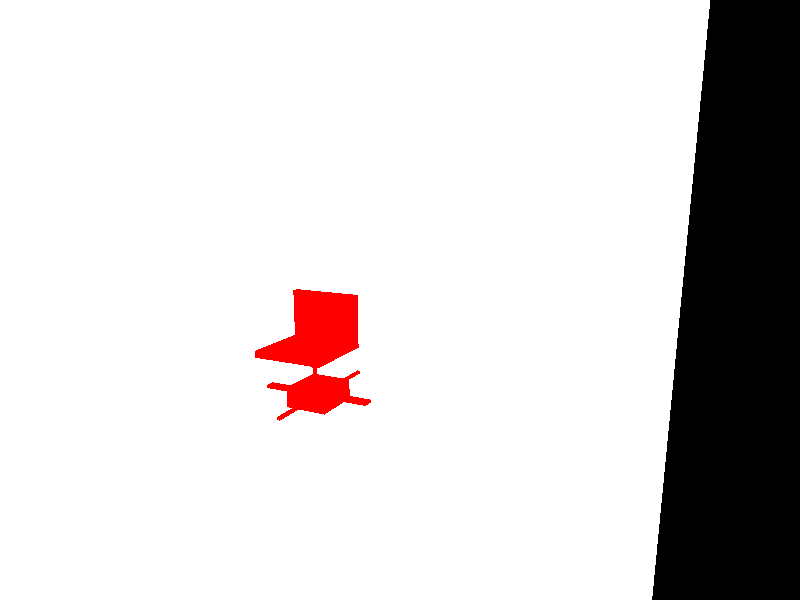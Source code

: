 #declare RoomWidth = 932;
#declare RoomLength = 1016;
#declare RoomHeight = 435;
#declare HalfRoomWidth = RoomWidth/2;
#declare HalfRoomLength = RoomLength/2;
#declare SeatedEyeHeight = 112;

#declare CATlab = box{
            <0,0,0>
            <RoomWidth,RoomHeight,RoomLength>
            }
/*
#declare Windows = box{
            <,,>
            <,,>
            }*/
            
#declare DoorWidth = 91;
#declare DoorHeight = 236;
#declare DoorDepth = 16;
#declare DoorDistanceFromRightWall = 188;
#declare DoorwayCutout = box{
        <0,0,-DoorDepth/2>
        <DoorWidth,DoorHeight,DoorDepth/2>
        translate <RoomWidth-DoorDistanceFromRightWall,0,RoomLength> };

#declare MyLocation = <HalfRoomWidth,SeatedEyeHeight,40>;

camera{ 
       //location<600,SeatedEyeHeight*3,800>        
      location <HalfRoomWidth*2,SeatedEyeHeight*3,40>
    //location MyLocation
   //look_at <500,41,800>
    look_at <HalfRoomWidth,SeatedEyeHeight,RoomLength>
  //  look_at <0,0,0>
    }
    
light_source{
            <HalfRoomWidth,SeatedEyeHeight,HalfRoomLength>
            rgb<1,1,1>
            }
object{
        CATlab
        texture{
            pigment{
                rgb<1,1,1>
                }
               }
              }
              
box{  <0,0,0>
     <RoomWidth,RoomHeight,RoomLength>
     scale .07
     translate <420,0,725>
     texture{
     pigment{
     rgb<1,0,0>
     }}}

#declare ChairWidth = 54;
#declare ChairHeight = 81.5;
#declare ChairDepth = 54;
#declare ChairSeatHeight = 41;              

#declare ChairBack = 
    
    box{ <0,ChairSeatHeight,0>
         <ChairWidth,ChairHeight,5>
         }
#declare ChairSeat = 

    box{ <0,ChairSeatHeight,0>
            <ChairWidth,ChairSeatHeight+5,ChairDepth>
            }
            
#declare ChairLeg = 
        cylinder {
            <0,0,0>
            <0,ChairSeatHeight,0>
            1 }
#declare Chair = 
        union {
            object { ChairBack } 
            object { ChairSeat }
            #declare index = 0;
                texture {
                pigment {
                 rgb <1,0,0>
                 }}
               };
object { Chair 
            scale 2 
            rotate <0,180,0>
            translate <500,0,800> } 
                                   
box { <500,ChairSeatHeight,800>
      <505,ChairSeatHeight+60,805>
       translate <-50,-30,-50>
      texture{
        pigment{
         rgb<1,0,0> 
         }
       }
     }                               

box{  <0,500,800>
     <RoomWidth,RoomHeight,RoomLength>
     scale .07
     translate <360,-20,700>
     texture{
     pigment{
     rgb<1,0,0>
     }}}    
     
box{  <0,500,800>
     <RoomWidth,RoomHeight,RoomLength>
     scale .07
     translate <470,-20,700>
     texture{
     pigment{
     rgb<1,0,0>
     }}}  
     
box{  <0,500,950>
     <RoomWidth,RoomHeight,RoomLength>
     scale .07
     rotate <0,90,0>
     translate <385,-20,725>
     texture{
     pigment{
     rgb<1,0,0>
     }}} 
     
sphere { <-5.00, 0.75, -2.0>, 0.75 
            translate < 400,0,800 >
            texture{ 
            pigment{
                rgb <1,0,0> 
                }
              }
            }
            
box{  <0,500,950>
     <RoomWidth,RoomHeight,RoomLength>
     scale .07
     rotate <0,90,0>
     translate <385,-20,880>
     texture{
     pigment{
     rgb<1,0,0>
     }}}        